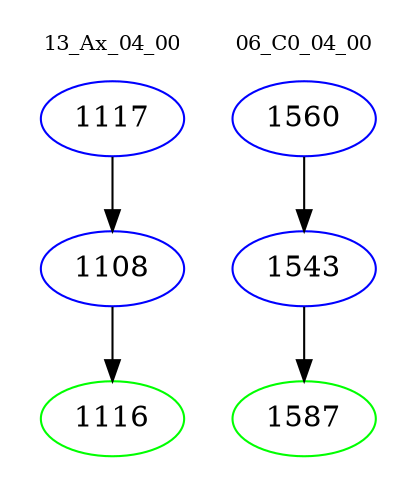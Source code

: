 digraph{
subgraph cluster_0 {
color = white
label = "13_Ax_04_00";
fontsize=10;
T0_1117 [label="1117", color="blue"]
T0_1117 -> T0_1108 [color="black"]
T0_1108 [label="1108", color="blue"]
T0_1108 -> T0_1116 [color="black"]
T0_1116 [label="1116", color="green"]
}
subgraph cluster_1 {
color = white
label = "06_C0_04_00";
fontsize=10;
T1_1560 [label="1560", color="blue"]
T1_1560 -> T1_1543 [color="black"]
T1_1543 [label="1543", color="blue"]
T1_1543 -> T1_1587 [color="black"]
T1_1587 [label="1587", color="green"]
}
}
